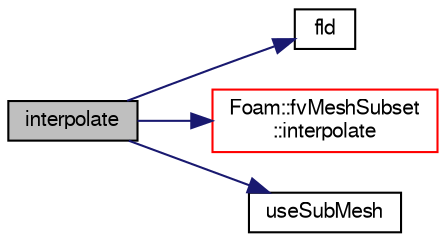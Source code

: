 digraph "interpolate"
{
  bgcolor="transparent";
  edge [fontname="FreeSans",fontsize="10",labelfontname="FreeSans",labelfontsize="10"];
  node [fontname="FreeSans",fontsize="10",shape=record];
  rankdir="LR";
  Node1 [label="interpolate",height=0.2,width=0.4,color="black", fillcolor="grey75", style="filled" fontcolor="black"];
  Node1 -> Node2 [color="midnightblue",fontsize="10",style="solid",fontname="FreeSans"];
  Node2 [label="fld",height=0.2,width=0.4,color="black",URL="$a03881.html#a378472d1f8b33eeefbda63a947476c8c"];
  Node1 -> Node3 [color="midnightblue",fontsize="10",style="solid",fontname="FreeSans"];
  Node3 [label="Foam::fvMeshSubset\l::interpolate",height=0.2,width=0.4,color="red",URL="$a00856.html#ab2b56c3ad77bae1b74dcfcb148e29073",tooltip="Map volume field. "];
  Node1 -> Node4 [color="midnightblue",fontsize="10",style="solid",fontname="FreeSans"];
  Node4 [label="useSubMesh",height=0.2,width=0.4,color="black",URL="$a02738.html#a82eaadb23951b8e3916d392ba4d4d9a1",tooltip="Check if running subMesh. "];
}
